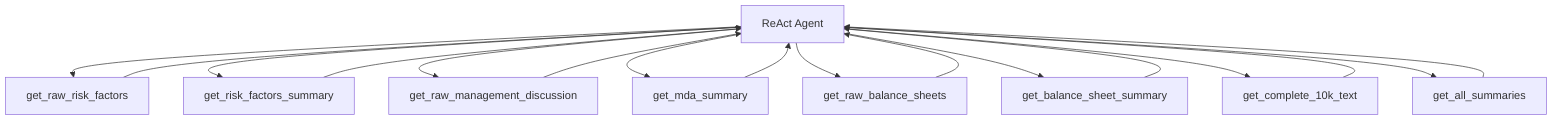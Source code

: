 graph TD;
  agent["ReAct Agent"];
  tool_raw_risks["get_raw_risk_factors"];
  tool_risk_summary["get_risk_factors_summary"];
  tool_raw_mda["get_raw_management_discussion"];
  tool_mda_summary["get_mda_summary"];
  tool_raw_bs["get_raw_balance_sheets"];
  tool_bs_summary["get_balance_sheet_summary"];
  tool_complete_10k["get_complete_10k_text"];
  tool_all_summaries["get_all_summaries"];

  agent --> tool_raw_risks;
  tool_raw_risks --> agent;

  agent --> tool_risk_summary;
  tool_risk_summary --> agent;

  agent --> tool_raw_mda;
  tool_raw_mda --> agent;

  agent --> tool_mda_summary;
  tool_mda_summary --> agent;

  agent --> tool_raw_bs;
  tool_raw_bs --> agent;

  agent --> tool_bs_summary;
  tool_bs_summary --> agent;

  agent --> tool_complete_10k;
  tool_complete_10k --> agent;

  agent --> tool_all_summaries;
  tool_all_summaries --> agent;